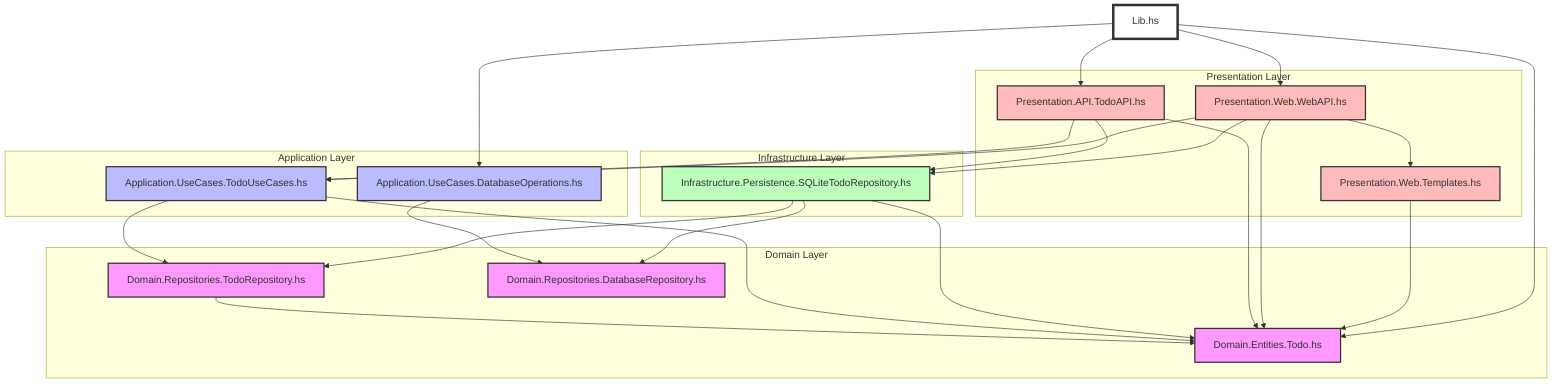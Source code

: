 graph TD
    %% 메인 진입점
    Lib["Lib.hs"]
    
    %% Domain 레이어
    subgraph Domain["Domain Layer"]
        Todo["Domain.Entities.Todo.hs"]
        TodoRepo["Domain.Repositories.TodoRepository.hs"]
        DBRepo["Domain.Repositories.DatabaseRepository.hs"]
    end
    
    %% Application 레이어
    subgraph Application["Application Layer"]
        TodoUC["Application.UseCases.TodoUseCases.hs"]
        DBUC["Application.UseCases.DatabaseOperations.hs"]
    end
    
    %% Infrastructure 레이어
    subgraph Infrastructure["Infrastructure Layer"]
        SQLiteRepo["Infrastructure.Persistence.SQLiteTodoRepository.hs"]
    end
    
    %% Presentation 레이어
    subgraph Presentation["Presentation Layer"]
        TodoAPI["Presentation.API.TodoAPI.hs"]
        WebAPI["Presentation.Web.WebAPI.hs"]
        Templates["Presentation.Web.Templates.hs"]
    end
    
    %% 의존성 관계
    %% Domain 레이어 내부 의존성
    TodoRepo --> Todo
    
    %% Application 레이어 의존성
    TodoUC --> TodoRepo
    TodoUC --> Todo
    DBUC --> DBRepo
    
    %% Infrastructure 레이어 의존성
    SQLiteRepo --> Todo
    SQLiteRepo --> TodoRepo
    SQLiteRepo --> DBRepo
    
    %% Presentation 레이어 의존성
    TodoAPI --> Todo
    TodoAPI --> TodoUC
    TodoAPI --> SQLiteRepo
    WebAPI --> Todo
    WebAPI --> TodoUC
    WebAPI --> SQLiteRepo
    WebAPI --> Templates
    Templates --> Todo
    
    %% 메인 진입점 의존성
    Lib --> DBUC
    Lib --> TodoAPI
    Lib --> WebAPI
    Lib --> Todo
    
    %% 스타일링
    classDef domain fill:#f9f,stroke:#333,stroke-width:2px;
    classDef application fill:#bbf,stroke:#333,stroke-width:2px;
    classDef infrastructure fill:#bfb,stroke:#333,stroke-width:2px;
    classDef presentation fill:#fbb,stroke:#333,stroke-width:2px;
    classDef main fill:#fff,stroke:#333,stroke-width:4px;
    
    class Todo,TodoRepo,DBRepo domain;
    class TodoUC,DBUC application;
    class SQLiteRepo infrastructure;
    class TodoAPI,WebAPI,Templates presentation;
    class Lib main;